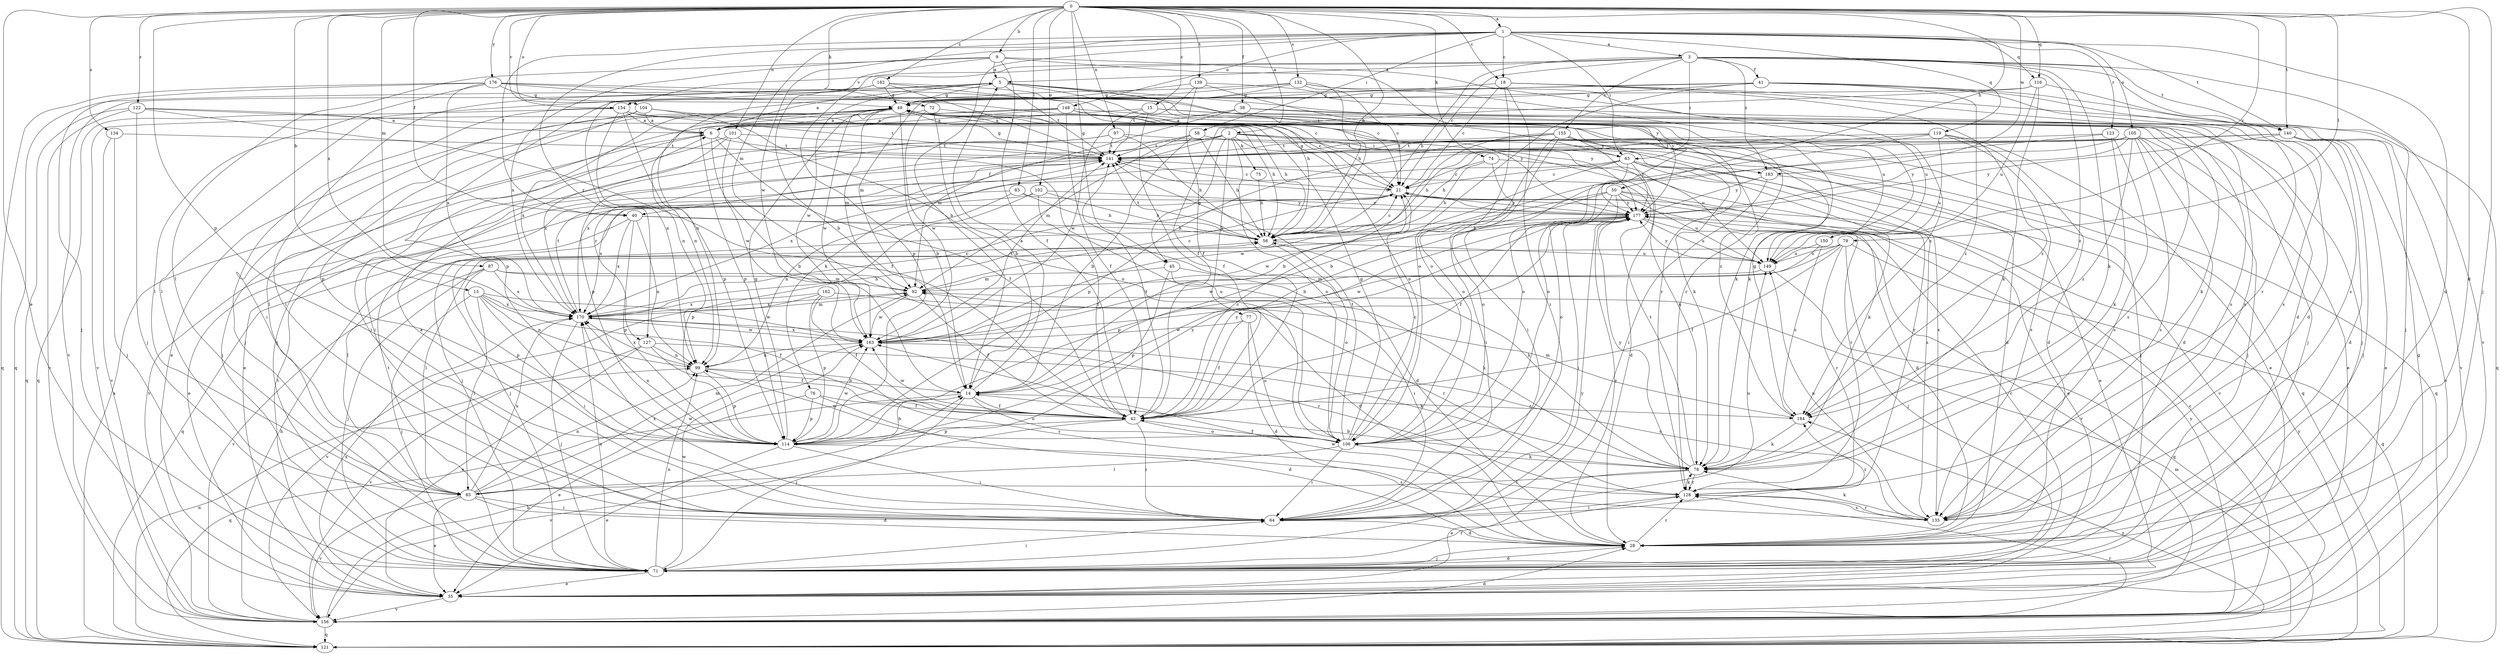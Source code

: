 strict digraph  {
0;
1;
2;
3;
5;
6;
9;
13;
14;
15;
18;
21;
28;
35;
38;
40;
41;
42;
45;
49;
50;
56;
58;
63;
64;
71;
72;
74;
75;
76;
77;
78;
79;
83;
85;
87;
92;
97;
99;
101;
102;
104;
105;
106;
114;
116;
119;
121;
122;
123;
127;
128;
132;
134;
135;
139;
140;
141;
148;
149;
150;
154;
155;
156;
162;
163;
170;
176;
177;
182;
183;
184;
0 -> 1  [label=a];
0 -> 2  [label=a];
0 -> 9  [label=b];
0 -> 13  [label=b];
0 -> 15  [label=c];
0 -> 18  [label=c];
0 -> 28  [label=d];
0 -> 35  [label=e];
0 -> 38  [label=f];
0 -> 40  [label=f];
0 -> 45  [label=g];
0 -> 50  [label=h];
0 -> 56  [label=h];
0 -> 71  [label=j];
0 -> 72  [label=k];
0 -> 74  [label=k];
0 -> 79  [label=l];
0 -> 83  [label=l];
0 -> 87  [label=m];
0 -> 97  [label=n];
0 -> 101  [label=o];
0 -> 102  [label=o];
0 -> 104  [label=o];
0 -> 114  [label=p];
0 -> 116  [label=q];
0 -> 122  [label=r];
0 -> 132  [label=s];
0 -> 134  [label=s];
0 -> 139  [label=t];
0 -> 140  [label=t];
0 -> 150  [label=v];
0 -> 154  [label=v];
0 -> 170  [label=x];
0 -> 176  [label=y];
0 -> 182  [label=z];
0 -> 183  [label=w];
1 -> 3  [label=a];
1 -> 14  [label=b];
1 -> 18  [label=c];
1 -> 28  [label=d];
1 -> 40  [label=f];
1 -> 58  [label=i];
1 -> 63  [label=i];
1 -> 92  [label=m];
1 -> 105  [label=o];
1 -> 116  [label=q];
1 -> 119  [label=q];
1 -> 123  [label=r];
1 -> 127  [label=r];
1 -> 140  [label=t];
1 -> 148  [label=u];
1 -> 163  [label=w];
2 -> 35  [label=e];
2 -> 40  [label=f];
2 -> 45  [label=g];
2 -> 63  [label=i];
2 -> 75  [label=k];
2 -> 76  [label=k];
2 -> 77  [label=k];
2 -> 78  [label=k];
2 -> 106  [label=o];
2 -> 127  [label=r];
2 -> 149  [label=u];
2 -> 183  [label=z];
3 -> 5  [label=a];
3 -> 21  [label=c];
3 -> 41  [label=f];
3 -> 56  [label=h];
3 -> 63  [label=i];
3 -> 78  [label=k];
3 -> 114  [label=p];
3 -> 135  [label=s];
3 -> 140  [label=t];
3 -> 154  [label=v];
3 -> 155  [label=v];
3 -> 156  [label=v];
3 -> 183  [label=z];
3 -> 184  [label=z];
5 -> 49  [label=g];
5 -> 63  [label=i];
5 -> 78  [label=k];
5 -> 99  [label=n];
5 -> 128  [label=r];
5 -> 135  [label=s];
5 -> 141  [label=t];
5 -> 156  [label=v];
5 -> 163  [label=w];
6 -> 5  [label=a];
6 -> 14  [label=b];
6 -> 42  [label=f];
6 -> 64  [label=i];
6 -> 141  [label=t];
9 -> 5  [label=a];
9 -> 14  [label=b];
9 -> 42  [label=f];
9 -> 85  [label=l];
9 -> 170  [label=x];
9 -> 177  [label=y];
9 -> 184  [label=z];
13 -> 42  [label=f];
13 -> 64  [label=i];
13 -> 71  [label=j];
13 -> 85  [label=l];
13 -> 99  [label=n];
13 -> 163  [label=w];
13 -> 170  [label=x];
14 -> 5  [label=a];
14 -> 42  [label=f];
14 -> 71  [label=j];
14 -> 106  [label=o];
14 -> 121  [label=q];
14 -> 184  [label=z];
15 -> 6  [label=a];
15 -> 42  [label=f];
15 -> 71  [label=j];
15 -> 156  [label=v];
15 -> 163  [label=w];
18 -> 21  [label=c];
18 -> 28  [label=d];
18 -> 49  [label=g];
18 -> 64  [label=i];
18 -> 78  [label=k];
18 -> 106  [label=o];
18 -> 121  [label=q];
21 -> 49  [label=g];
21 -> 71  [label=j];
21 -> 128  [label=r];
21 -> 177  [label=y];
28 -> 71  [label=j];
28 -> 128  [label=r];
28 -> 163  [label=w];
28 -> 177  [label=y];
35 -> 21  [label=c];
35 -> 49  [label=g];
35 -> 141  [label=t];
35 -> 156  [label=v];
35 -> 170  [label=x];
38 -> 6  [label=a];
38 -> 71  [label=j];
38 -> 78  [label=k];
38 -> 92  [label=m];
40 -> 28  [label=d];
40 -> 56  [label=h];
40 -> 99  [label=n];
40 -> 114  [label=p];
40 -> 121  [label=q];
40 -> 170  [label=x];
41 -> 28  [label=d];
41 -> 49  [label=g];
41 -> 71  [label=j];
41 -> 92  [label=m];
41 -> 99  [label=n];
41 -> 106  [label=o];
41 -> 128  [label=r];
41 -> 184  [label=z];
42 -> 21  [label=c];
42 -> 64  [label=i];
42 -> 106  [label=o];
42 -> 114  [label=p];
42 -> 141  [label=t];
42 -> 156  [label=v];
42 -> 163  [label=w];
42 -> 177  [label=y];
45 -> 64  [label=i];
45 -> 78  [label=k];
45 -> 92  [label=m];
45 -> 114  [label=p];
49 -> 6  [label=a];
49 -> 14  [label=b];
49 -> 56  [label=h];
49 -> 85  [label=l];
49 -> 92  [label=m];
49 -> 99  [label=n];
49 -> 114  [label=p];
49 -> 156  [label=v];
49 -> 163  [label=w];
49 -> 170  [label=x];
49 -> 177  [label=y];
50 -> 14  [label=b];
50 -> 28  [label=d];
50 -> 35  [label=e];
50 -> 42  [label=f];
50 -> 106  [label=o];
50 -> 149  [label=u];
50 -> 163  [label=w];
50 -> 177  [label=y];
56 -> 21  [label=c];
56 -> 106  [label=o];
56 -> 141  [label=t];
56 -> 149  [label=u];
58 -> 14  [label=b];
58 -> 56  [label=h];
58 -> 92  [label=m];
58 -> 121  [label=q];
58 -> 141  [label=t];
63 -> 21  [label=c];
63 -> 28  [label=d];
63 -> 78  [label=k];
63 -> 106  [label=o];
63 -> 135  [label=s];
63 -> 156  [label=v];
63 -> 163  [label=w];
63 -> 170  [label=x];
64 -> 6  [label=a];
64 -> 28  [label=d];
64 -> 149  [label=u];
64 -> 170  [label=x];
64 -> 184  [label=z];
71 -> 28  [label=d];
71 -> 35  [label=e];
71 -> 64  [label=i];
71 -> 99  [label=n];
71 -> 128  [label=r];
71 -> 141  [label=t];
71 -> 163  [label=w];
71 -> 170  [label=x];
71 -> 177  [label=y];
72 -> 6  [label=a];
72 -> 14  [label=b];
72 -> 21  [label=c];
72 -> 163  [label=w];
74 -> 21  [label=c];
74 -> 56  [label=h];
74 -> 64  [label=i];
74 -> 128  [label=r];
75 -> 56  [label=h];
76 -> 28  [label=d];
76 -> 35  [label=e];
76 -> 42  [label=f];
76 -> 114  [label=p];
77 -> 28  [label=d];
77 -> 42  [label=f];
77 -> 106  [label=o];
77 -> 163  [label=w];
78 -> 14  [label=b];
78 -> 35  [label=e];
78 -> 56  [label=h];
78 -> 85  [label=l];
78 -> 128  [label=r];
78 -> 141  [label=t];
78 -> 177  [label=y];
79 -> 42  [label=f];
79 -> 71  [label=j];
79 -> 85  [label=l];
79 -> 121  [label=q];
79 -> 128  [label=r];
79 -> 149  [label=u];
79 -> 163  [label=w];
83 -> 35  [label=e];
83 -> 56  [label=h];
83 -> 99  [label=n];
83 -> 177  [label=y];
85 -> 28  [label=d];
85 -> 35  [label=e];
85 -> 64  [label=i];
85 -> 92  [label=m];
85 -> 99  [label=n];
85 -> 156  [label=v];
85 -> 163  [label=w];
85 -> 170  [label=x];
87 -> 28  [label=d];
87 -> 71  [label=j];
87 -> 92  [label=m];
87 -> 114  [label=p];
87 -> 156  [label=v];
87 -> 170  [label=x];
92 -> 21  [label=c];
92 -> 42  [label=f];
92 -> 163  [label=w];
92 -> 170  [label=x];
97 -> 56  [label=h];
97 -> 64  [label=i];
97 -> 114  [label=p];
97 -> 135  [label=s];
97 -> 141  [label=t];
99 -> 14  [label=b];
99 -> 114  [label=p];
99 -> 128  [label=r];
99 -> 170  [label=x];
101 -> 71  [label=j];
101 -> 106  [label=o];
101 -> 141  [label=t];
101 -> 163  [label=w];
101 -> 170  [label=x];
102 -> 42  [label=f];
102 -> 56  [label=h];
102 -> 114  [label=p];
102 -> 170  [label=x];
102 -> 177  [label=y];
104 -> 6  [label=a];
104 -> 64  [label=i];
104 -> 78  [label=k];
104 -> 106  [label=o];
104 -> 114  [label=p];
105 -> 14  [label=b];
105 -> 28  [label=d];
105 -> 35  [label=e];
105 -> 71  [label=j];
105 -> 135  [label=s];
105 -> 141  [label=t];
105 -> 170  [label=x];
105 -> 177  [label=y];
105 -> 184  [label=z];
106 -> 21  [label=c];
106 -> 42  [label=f];
106 -> 49  [label=g];
106 -> 64  [label=i];
106 -> 78  [label=k];
106 -> 85  [label=l];
106 -> 99  [label=n];
106 -> 141  [label=t];
114 -> 14  [label=b];
114 -> 35  [label=e];
114 -> 49  [label=g];
114 -> 64  [label=i];
114 -> 135  [label=s];
114 -> 163  [label=w];
114 -> 170  [label=x];
114 -> 177  [label=y];
116 -> 42  [label=f];
116 -> 49  [label=g];
116 -> 135  [label=s];
116 -> 149  [label=u];
116 -> 184  [label=z];
119 -> 28  [label=d];
119 -> 35  [label=e];
119 -> 56  [label=h];
119 -> 106  [label=o];
119 -> 135  [label=s];
119 -> 141  [label=t];
119 -> 149  [label=u];
121 -> 6  [label=a];
121 -> 92  [label=m];
121 -> 99  [label=n];
121 -> 177  [label=y];
121 -> 184  [label=z];
122 -> 6  [label=a];
122 -> 42  [label=f];
122 -> 56  [label=h];
122 -> 71  [label=j];
122 -> 121  [label=q];
122 -> 156  [label=v];
123 -> 78  [label=k];
123 -> 106  [label=o];
123 -> 135  [label=s];
123 -> 141  [label=t];
127 -> 35  [label=e];
127 -> 42  [label=f];
127 -> 78  [label=k];
127 -> 99  [label=n];
127 -> 156  [label=v];
128 -> 64  [label=i];
128 -> 78  [label=k];
128 -> 135  [label=s];
132 -> 21  [label=c];
132 -> 49  [label=g];
132 -> 56  [label=h];
132 -> 78  [label=k];
132 -> 85  [label=l];
132 -> 114  [label=p];
132 -> 149  [label=u];
134 -> 71  [label=j];
134 -> 141  [label=t];
134 -> 156  [label=v];
135 -> 78  [label=k];
135 -> 128  [label=r];
135 -> 149  [label=u];
139 -> 42  [label=f];
139 -> 49  [label=g];
139 -> 135  [label=s];
139 -> 141  [label=t];
139 -> 177  [label=y];
140 -> 28  [label=d];
140 -> 35  [label=e];
140 -> 56  [label=h];
140 -> 71  [label=j];
140 -> 141  [label=t];
140 -> 156  [label=v];
140 -> 177  [label=y];
141 -> 21  [label=c];
141 -> 49  [label=g];
141 -> 156  [label=v];
148 -> 6  [label=a];
148 -> 35  [label=e];
148 -> 42  [label=f];
148 -> 71  [label=j];
148 -> 106  [label=o];
148 -> 135  [label=s];
148 -> 177  [label=y];
149 -> 92  [label=m];
149 -> 121  [label=q];
149 -> 177  [label=y];
150 -> 149  [label=u];
150 -> 163  [label=w];
150 -> 184  [label=z];
154 -> 6  [label=a];
154 -> 71  [label=j];
154 -> 99  [label=n];
154 -> 114  [label=p];
154 -> 121  [label=q];
154 -> 141  [label=t];
154 -> 184  [label=z];
155 -> 14  [label=b];
155 -> 28  [label=d];
155 -> 64  [label=i];
155 -> 71  [label=j];
155 -> 106  [label=o];
155 -> 114  [label=p];
155 -> 121  [label=q];
155 -> 141  [label=t];
155 -> 177  [label=y];
156 -> 14  [label=b];
156 -> 21  [label=c];
156 -> 28  [label=d];
156 -> 56  [label=h];
156 -> 121  [label=q];
156 -> 128  [label=r];
156 -> 177  [label=y];
162 -> 42  [label=f];
162 -> 114  [label=p];
162 -> 128  [label=r];
162 -> 156  [label=v];
162 -> 170  [label=x];
163 -> 99  [label=n];
163 -> 135  [label=s];
163 -> 141  [label=t];
163 -> 170  [label=x];
170 -> 21  [label=c];
170 -> 56  [label=h];
170 -> 71  [label=j];
170 -> 92  [label=m];
170 -> 128  [label=r];
170 -> 141  [label=t];
170 -> 163  [label=w];
176 -> 21  [label=c];
176 -> 49  [label=g];
176 -> 71  [label=j];
176 -> 85  [label=l];
176 -> 121  [label=q];
176 -> 128  [label=r];
176 -> 149  [label=u];
176 -> 170  [label=x];
177 -> 56  [label=h];
177 -> 64  [label=i];
177 -> 71  [label=j];
177 -> 85  [label=l];
177 -> 114  [label=p];
177 -> 141  [label=t];
177 -> 149  [label=u];
177 -> 156  [label=v];
182 -> 21  [label=c];
182 -> 49  [label=g];
182 -> 56  [label=h];
182 -> 64  [label=i];
182 -> 121  [label=q];
182 -> 141  [label=t];
183 -> 35  [label=e];
183 -> 64  [label=i];
183 -> 177  [label=y];
184 -> 49  [label=g];
184 -> 78  [label=k];
184 -> 92  [label=m];
}
